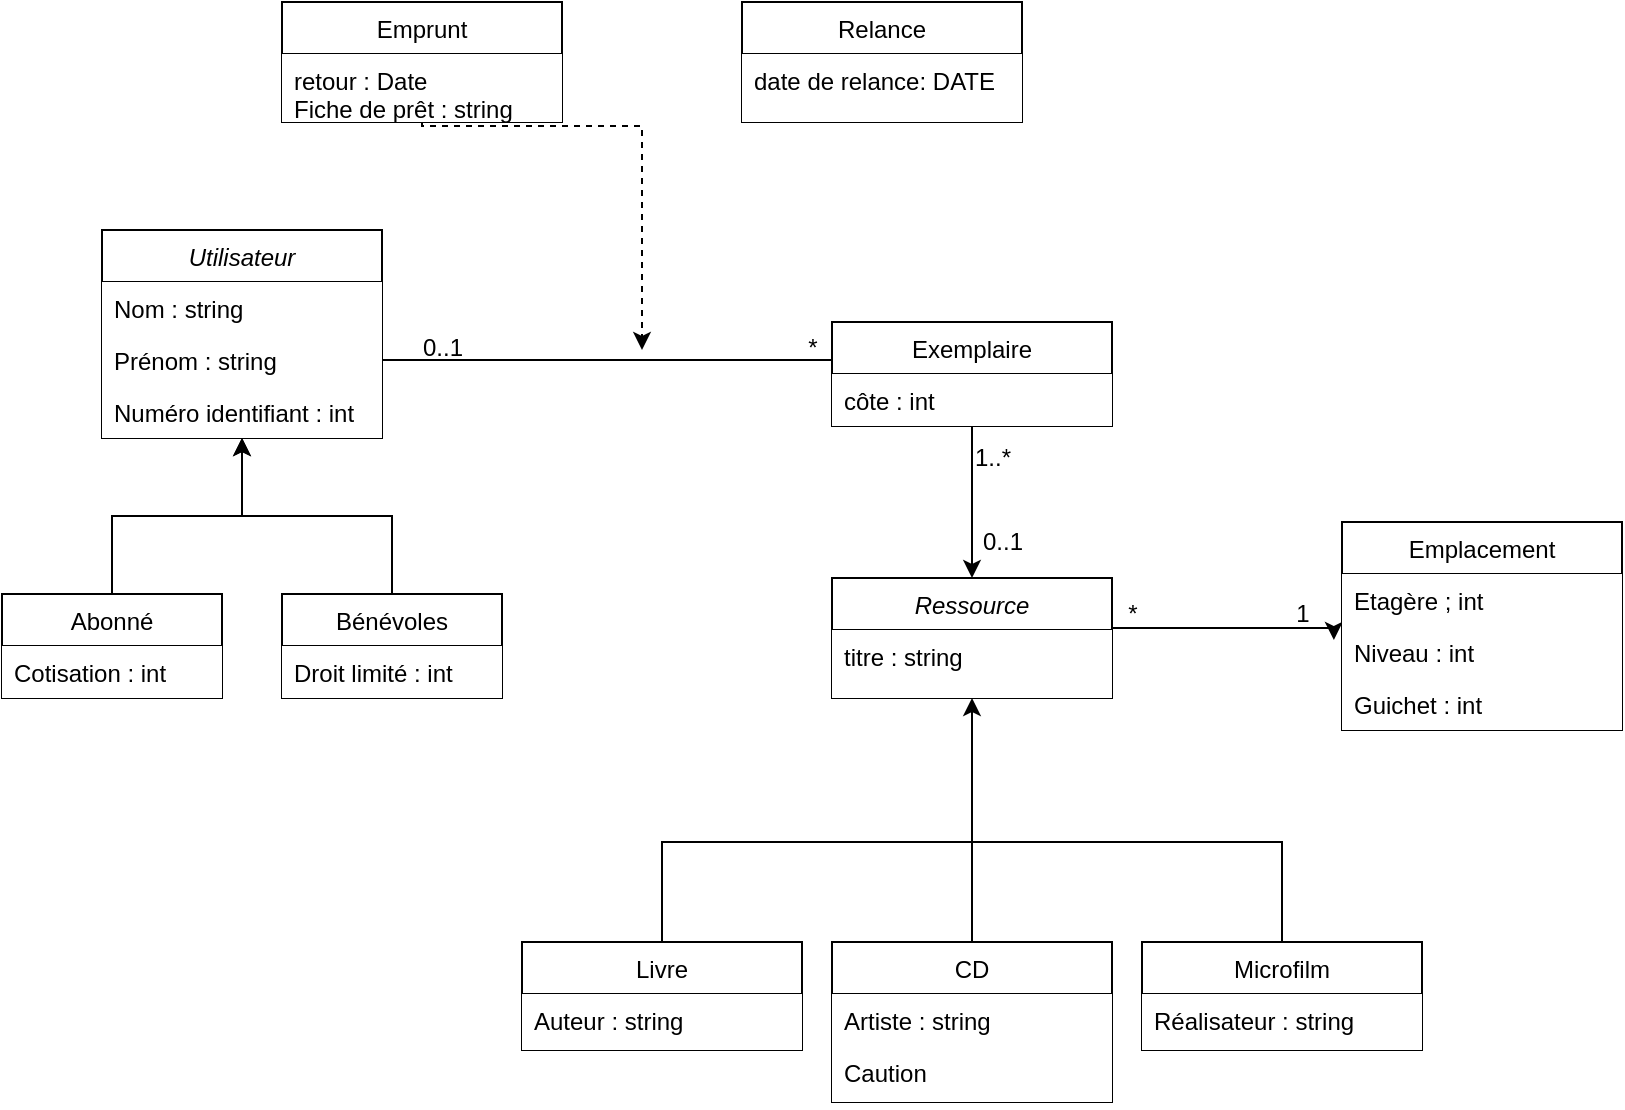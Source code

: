 <mxfile version="13.2.1" type="device"><diagram name="Page-1" id="c4acf3e9-155e-7222-9cf6-157b1a14988f"><mxGraphModel dx="1422" dy="763" grid="1" gridSize="10" guides="1" tooltips="1" connect="1" arrows="1" fold="1" page="1" pageScale="1" pageWidth="850" pageHeight="1100" background="#ffffff" math="0" shadow="0"><root><mxCell id="0"/><mxCell id="1" parent="0"/><mxCell id="MKpdYYGa3Cpa7YdlD8XG-58" style="edgeStyle=orthogonalEdgeStyle;rounded=0;orthogonalLoop=1;jettySize=auto;html=1;entryX=-0.029;entryY=0.269;entryDx=0;entryDy=0;entryPerimeter=0;endArrow=classic;endFill=1;" parent="1" source="MKpdYYGa3Cpa7YdlD8XG-38" target="MKpdYYGa3Cpa7YdlD8XG-31" edge="1"><mxGeometry relative="1" as="geometry"><Array as="points"><mxPoint x="666" y="333"/></Array></mxGeometry></mxCell><mxCell id="MKpdYYGa3Cpa7YdlD8XG-56" style="edgeStyle=orthogonalEdgeStyle;rounded=0;orthogonalLoop=1;jettySize=auto;html=1;exitX=0.5;exitY=0;exitDx=0;exitDy=0;endArrow=none;endFill=0;" parent="1" source="MKpdYYGa3Cpa7YdlD8XG-12" edge="1"><mxGeometry relative="1" as="geometry"><mxPoint x="485" y="400" as="targetPoint"/><Array as="points"><mxPoint x="485" y="400"/></Array></mxGeometry></mxCell><mxCell id="MKpdYYGa3Cpa7YdlD8XG-55" style="edgeStyle=orthogonalEdgeStyle;rounded=0;orthogonalLoop=1;jettySize=auto;html=1;exitX=0.5;exitY=0;exitDx=0;exitDy=0;entryX=0.5;entryY=1;entryDx=0;entryDy=0;" parent="1" source="MKpdYYGa3Cpa7YdlD8XG-16" target="MKpdYYGa3Cpa7YdlD8XG-38" edge="1"><mxGeometry relative="1" as="geometry"><mxPoint x="560" y="414" as="targetPoint"/><Array as="points"><mxPoint x="330" y="440"/><mxPoint x="485" y="440"/></Array></mxGeometry></mxCell><mxCell id="MKpdYYGa3Cpa7YdlD8XG-51" style="edgeStyle=orthogonalEdgeStyle;rounded=0;orthogonalLoop=1;jettySize=auto;html=1;exitX=0.5;exitY=0;exitDx=0;exitDy=0;entryX=0.5;entryY=1;entryDx=0;entryDy=0;" parent="1" source="MKpdYYGa3Cpa7YdlD8XG-24" target="MKpdYYGa3Cpa7YdlD8XG-42" edge="1"><mxGeometry relative="1" as="geometry"/></mxCell><mxCell id="MKpdYYGa3Cpa7YdlD8XG-52" style="edgeStyle=orthogonalEdgeStyle;rounded=0;orthogonalLoop=1;jettySize=auto;html=1;exitX=1;exitY=0.5;exitDx=0;exitDy=0;entryX=0;entryY=0.5;entryDx=0;entryDy=0;" parent="1" source="MKpdYYGa3Cpa7YdlD8XG-44" edge="1"><mxGeometry relative="1" as="geometry"><mxPoint x="490" y="199" as="targetPoint"/></mxGeometry></mxCell><mxCell id="MKpdYYGa3Cpa7YdlD8XG-53" style="edgeStyle=orthogonalEdgeStyle;rounded=0;orthogonalLoop=1;jettySize=auto;html=1;exitX=0.5;exitY=1;exitDx=0;exitDy=0;entryX=0.5;entryY=0;entryDx=0;entryDy=0;" parent="1" source="MKpdYYGa3Cpa7YdlD8XG-34" target="MKpdYYGa3Cpa7YdlD8XG-38" edge="1"><mxGeometry relative="1" as="geometry"/></mxCell><mxCell id="MKpdYYGa3Cpa7YdlD8XG-69" style="edgeStyle=orthogonalEdgeStyle;rounded=0;orthogonalLoop=1;jettySize=auto;html=1;exitX=0.5;exitY=1;exitDx=0;exitDy=0;endArrow=classic;endFill=1;dashed=1;" parent="1" source="MKpdYYGa3Cpa7YdlD8XG-65" edge="1"><mxGeometry relative="1" as="geometry"><mxPoint x="320" y="194" as="targetPoint"/><Array as="points"><mxPoint x="320" y="82"/><mxPoint x="320" y="194"/></Array></mxGeometry></mxCell><mxCell id="MKpdYYGa3Cpa7YdlD8XG-70" value="0..1" style="text;html=1;align=center;verticalAlign=middle;resizable=0;points=[];autosize=1;" parent="1" vertex="1"><mxGeometry x="200" y="183" width="40" height="20" as="geometry"/></mxCell><mxCell id="MKpdYYGa3Cpa7YdlD8XG-71" value="1" style="text;html=1;align=center;verticalAlign=middle;resizable=0;points=[];autosize=1;" parent="1" vertex="1"><mxGeometry x="640" y="316" width="20" height="20" as="geometry"/></mxCell><mxCell id="MKpdYYGa3Cpa7YdlD8XG-72" value="*" style="text;html=1;align=center;verticalAlign=middle;resizable=0;points=[];autosize=1;" parent="1" vertex="1"><mxGeometry x="555" y="316" width="20" height="20" as="geometry"/></mxCell><mxCell id="MKpdYYGa3Cpa7YdlD8XG-73" value="*" style="text;html=1;align=center;verticalAlign=middle;resizable=0;points=[];autosize=1;" parent="1" vertex="1"><mxGeometry x="395" y="183" width="20" height="20" as="geometry"/></mxCell><mxCell id="MKpdYYGa3Cpa7YdlD8XG-76" value="1..*" style="text;html=1;align=center;verticalAlign=middle;resizable=0;points=[];autosize=1;" parent="1" vertex="1"><mxGeometry x="480" y="238" width="30" height="20" as="geometry"/></mxCell><mxCell id="MKpdYYGa3Cpa7YdlD8XG-77" value="0..1" style="text;html=1;align=center;verticalAlign=middle;resizable=0;points=[];autosize=1;" parent="1" vertex="1"><mxGeometry x="480" y="280" width="40" height="20" as="geometry"/></mxCell><mxCell id="MKpdYYGa3Cpa7YdlD8XG-24" value="Abonné" style="swimlane;fontStyle=0;childLayout=stackLayout;horizontal=1;startSize=26;fillColor=#ffffff;horizontalStack=0;resizeParent=1;resizeParentMax=0;resizeLast=0;collapsible=1;marginBottom=0;" parent="1" vertex="1"><mxGeometry y="316" width="110" height="52" as="geometry"/></mxCell><mxCell id="MKpdYYGa3Cpa7YdlD8XG-26" value="Cotisation : int" style="text;strokeColor=none;fillColor=#ffffff;align=left;verticalAlign=top;spacingLeft=4;spacingRight=4;overflow=hidden;rotatable=0;points=[[0,0.5],[1,0.5]];portConstraint=eastwest;" parent="MKpdYYGa3Cpa7YdlD8XG-24" vertex="1"><mxGeometry y="26" width="110" height="26" as="geometry"/></mxCell><mxCell id="MKpdYYGa3Cpa7YdlD8XG-82" style="edgeStyle=orthogonalEdgeStyle;rounded=0;orthogonalLoop=1;jettySize=auto;html=1;exitX=0.5;exitY=0;exitDx=0;exitDy=0;entryX=0.5;entryY=1;entryDx=0;entryDy=0;endArrow=classic;endFill=1;" parent="1" source="MKpdYYGa3Cpa7YdlD8XG-78" target="MKpdYYGa3Cpa7YdlD8XG-42" edge="1"><mxGeometry relative="1" as="geometry"/></mxCell><mxCell id="MKpdYYGa3Cpa7YdlD8XG-78" value="Bénévoles" style="swimlane;fontStyle=0;childLayout=stackLayout;horizontal=1;startSize=26;fillColor=#ffffff;horizontalStack=0;resizeParent=1;resizeParentMax=0;resizeLast=0;collapsible=1;marginBottom=0;" parent="1" vertex="1"><mxGeometry x="140" y="316" width="110" height="52" as="geometry"/></mxCell><mxCell id="MKpdYYGa3Cpa7YdlD8XG-79" value="Droit limité : int" style="text;strokeColor=none;fillColor=#ffffff;align=left;verticalAlign=top;spacingLeft=4;spacingRight=4;overflow=hidden;rotatable=0;points=[[0,0.5],[1,0.5]];portConstraint=eastwest;" parent="MKpdYYGa3Cpa7YdlD8XG-78" vertex="1"><mxGeometry y="26" width="110" height="26" as="geometry"/></mxCell><mxCell id="MKpdYYGa3Cpa7YdlD8XG-38" value="Ressource" style="swimlane;fontStyle=2;childLayout=stackLayout;horizontal=1;startSize=26;fillColor=#ffffff;horizontalStack=0;resizeParent=1;resizeParentMax=0;resizeLast=0;collapsible=1;marginBottom=0;" parent="1" vertex="1"><mxGeometry x="415" y="308" width="140" height="60" as="geometry"/></mxCell><mxCell id="MKpdYYGa3Cpa7YdlD8XG-39" value="titre : string&#xA;" style="text;strokeColor=none;fillColor=#ffffff;align=left;verticalAlign=top;spacingLeft=4;spacingRight=4;overflow=hidden;rotatable=0;points=[[0,0.5],[1,0.5]];portConstraint=eastwest;" parent="MKpdYYGa3Cpa7YdlD8XG-38" vertex="1"><mxGeometry y="26" width="140" height="34" as="geometry"/></mxCell><mxCell id="MKpdYYGa3Cpa7YdlD8XG-29" value="Emplacement" style="swimlane;fontStyle=0;childLayout=stackLayout;horizontal=1;startSize=26;fillColor=#ffffff;horizontalStack=0;resizeParent=1;resizeParentMax=0;resizeLast=0;collapsible=1;marginBottom=0;" parent="1" vertex="1"><mxGeometry x="670" y="280" width="140" height="104" as="geometry"/></mxCell><mxCell id="MKpdYYGa3Cpa7YdlD8XG-30" value="Etagère ; int" style="text;strokeColor=none;fillColor=#ffffff;align=left;verticalAlign=top;spacingLeft=4;spacingRight=4;overflow=hidden;rotatable=0;points=[[0,0.5],[1,0.5]];portConstraint=eastwest;" parent="MKpdYYGa3Cpa7YdlD8XG-29" vertex="1"><mxGeometry y="26" width="140" height="26" as="geometry"/></mxCell><mxCell id="MKpdYYGa3Cpa7YdlD8XG-31" value="Niveau : int" style="text;strokeColor=none;fillColor=#ffffff;align=left;verticalAlign=top;spacingLeft=4;spacingRight=4;overflow=hidden;rotatable=0;points=[[0,0.5],[1,0.5]];portConstraint=eastwest;" parent="MKpdYYGa3Cpa7YdlD8XG-29" vertex="1"><mxGeometry y="52" width="140" height="26" as="geometry"/></mxCell><mxCell id="MKpdYYGa3Cpa7YdlD8XG-32" value="Guichet : int" style="text;strokeColor=none;fillColor=#ffffff;align=left;verticalAlign=top;spacingLeft=4;spacingRight=4;overflow=hidden;rotatable=0;points=[[0,0.5],[1,0.5]];portConstraint=eastwest;" parent="MKpdYYGa3Cpa7YdlD8XG-29" vertex="1"><mxGeometry y="78" width="140" height="26" as="geometry"/></mxCell><mxCell id="MKpdYYGa3Cpa7YdlD8XG-34" value="Exemplaire" style="swimlane;fontStyle=0;childLayout=stackLayout;horizontal=1;startSize=26;fillColor=#ffffff;horizontalStack=0;resizeParent=1;resizeParentMax=0;resizeLast=0;collapsible=1;marginBottom=0;" parent="1" vertex="1"><mxGeometry x="415" y="180" width="140" height="52" as="geometry"/></mxCell><mxCell id="MKpdYYGa3Cpa7YdlD8XG-35" value="côte : int" style="text;strokeColor=none;fillColor=#ffffff;align=left;verticalAlign=top;spacingLeft=4;spacingRight=4;overflow=hidden;rotatable=0;points=[[0,0.5],[1,0.5]];portConstraint=eastwest;" parent="MKpdYYGa3Cpa7YdlD8XG-34" vertex="1"><mxGeometry y="26" width="140" height="26" as="geometry"/></mxCell><mxCell id="MKpdYYGa3Cpa7YdlD8XG-12" value="CD" style="swimlane;fontStyle=0;childLayout=stackLayout;horizontal=1;startSize=26;fillColor=#ffffff;horizontalStack=0;resizeParent=1;resizeParentMax=0;resizeLast=0;collapsible=1;marginBottom=0;" parent="1" vertex="1"><mxGeometry x="415" y="490" width="140" height="80" as="geometry"/></mxCell><mxCell id="MKpdYYGa3Cpa7YdlD8XG-14" value="Artiste : string" style="text;strokeColor=none;fillColor=#ffffff;align=left;verticalAlign=top;spacingLeft=4;spacingRight=4;overflow=hidden;rotatable=0;points=[[0,0.5],[1,0.5]];portConstraint=eastwest;" parent="MKpdYYGa3Cpa7YdlD8XG-12" vertex="1"><mxGeometry y="26" width="140" height="26" as="geometry"/></mxCell><mxCell id="MKpdYYGa3Cpa7YdlD8XG-15" value="Caution " style="text;strokeColor=none;fillColor=#ffffff;align=left;verticalAlign=top;spacingLeft=4;spacingRight=4;overflow=hidden;rotatable=0;points=[[0,0.5],[1,0.5]];portConstraint=eastwest;" parent="MKpdYYGa3Cpa7YdlD8XG-12" vertex="1"><mxGeometry y="52" width="140" height="28" as="geometry"/></mxCell><mxCell id="MKpdYYGa3Cpa7YdlD8XG-16" value="Livre" style="swimlane;fontStyle=0;childLayout=stackLayout;horizontal=1;startSize=26;fillColor=#ffffff;horizontalStack=0;resizeParent=1;resizeParentMax=0;resizeLast=0;collapsible=1;marginBottom=0;" parent="1" vertex="1"><mxGeometry x="260" y="490" width="140" height="54" as="geometry"/></mxCell><mxCell id="MKpdYYGa3Cpa7YdlD8XG-18" value="Auteur : string" style="text;strokeColor=none;fillColor=#ffffff;align=left;verticalAlign=top;spacingLeft=4;spacingRight=4;overflow=hidden;rotatable=0;points=[[0,0.5],[1,0.5]];portConstraint=eastwest;" parent="MKpdYYGa3Cpa7YdlD8XG-16" vertex="1"><mxGeometry y="26" width="140" height="26" as="geometry"/></mxCell><mxCell id="MKpdYYGa3Cpa7YdlD8XG-19" value="" style="text;strokeColor=none;fillColor=#ffffff;align=left;verticalAlign=top;spacingLeft=4;spacingRight=4;overflow=hidden;rotatable=0;points=[[0,0.5],[1,0.5]];portConstraint=eastwest;" parent="MKpdYYGa3Cpa7YdlD8XG-16" vertex="1"><mxGeometry y="52" width="140" height="2" as="geometry"/></mxCell><mxCell id="MKpdYYGa3Cpa7YdlD8XG-84" style="edgeStyle=orthogonalEdgeStyle;rounded=0;orthogonalLoop=1;jettySize=auto;html=1;exitX=0.5;exitY=0;exitDx=0;exitDy=0;endArrow=none;endFill=0;" parent="1" source="MKpdYYGa3Cpa7YdlD8XG-8" edge="1"><mxGeometry relative="1" as="geometry"><mxPoint x="485" y="429" as="targetPoint"/><Array as="points"><mxPoint x="640" y="440"/><mxPoint x="485" y="440"/></Array></mxGeometry></mxCell><mxCell id="MKpdYYGa3Cpa7YdlD8XG-8" value="Microfilm" style="swimlane;fontStyle=0;childLayout=stackLayout;horizontal=1;startSize=26;fillColor=#ffffff;horizontalStack=0;resizeParent=1;resizeParentMax=0;resizeLast=0;collapsible=1;marginBottom=0;" parent="1" vertex="1"><mxGeometry x="570" y="490" width="140" height="54" as="geometry"/></mxCell><mxCell id="MKpdYYGa3Cpa7YdlD8XG-10" value="Réalisateur : string" style="text;strokeColor=none;fillColor=#ffffff;align=left;verticalAlign=top;spacingLeft=4;spacingRight=4;overflow=hidden;rotatable=0;points=[[0,0.5],[1,0.5]];portConstraint=eastwest;" parent="MKpdYYGa3Cpa7YdlD8XG-8" vertex="1"><mxGeometry y="26" width="140" height="26" as="geometry"/></mxCell><mxCell id="MKpdYYGa3Cpa7YdlD8XG-11" value="" style="text;strokeColor=none;fillColor=#ffffff;align=left;verticalAlign=top;spacingLeft=4;spacingRight=4;overflow=hidden;rotatable=0;points=[[0,0.5],[1,0.5]];portConstraint=eastwest;" parent="MKpdYYGa3Cpa7YdlD8XG-8" vertex="1"><mxGeometry y="52" width="140" height="2" as="geometry"/></mxCell><mxCell id="MKpdYYGa3Cpa7YdlD8XG-42" value="Utilisateur" style="swimlane;fontStyle=2;childLayout=stackLayout;horizontal=1;startSize=26;fillColor=#ffffff;horizontalStack=0;resizeParent=1;resizeParentMax=0;resizeLast=0;collapsible=1;marginBottom=0;" parent="1" vertex="1"><mxGeometry x="50" y="134" width="140" height="104" as="geometry"/></mxCell><mxCell id="MKpdYYGa3Cpa7YdlD8XG-43" value="Nom : string" style="text;strokeColor=none;fillColor=#ffffff;align=left;verticalAlign=top;spacingLeft=4;spacingRight=4;overflow=hidden;rotatable=0;points=[[0,0.5],[1,0.5]];portConstraint=eastwest;" parent="MKpdYYGa3Cpa7YdlD8XG-42" vertex="1"><mxGeometry y="26" width="140" height="26" as="geometry"/></mxCell><mxCell id="MKpdYYGa3Cpa7YdlD8XG-44" value="Prénom : string" style="text;strokeColor=none;fillColor=#ffffff;align=left;verticalAlign=top;spacingLeft=4;spacingRight=4;overflow=hidden;rotatable=0;points=[[0,0.5],[1,0.5]];portConstraint=eastwest;" parent="MKpdYYGa3Cpa7YdlD8XG-42" vertex="1"><mxGeometry y="52" width="140" height="26" as="geometry"/></mxCell><mxCell id="MKpdYYGa3Cpa7YdlD8XG-45" value="Numéro identifiant : int" style="text;strokeColor=none;fillColor=#ffffff;align=left;verticalAlign=top;spacingLeft=4;spacingRight=4;overflow=hidden;rotatable=0;points=[[0,0.5],[1,0.5]];portConstraint=eastwest;" parent="MKpdYYGa3Cpa7YdlD8XG-42" vertex="1"><mxGeometry y="78" width="140" height="26" as="geometry"/></mxCell><mxCell id="MKpdYYGa3Cpa7YdlD8XG-65" value="Emprunt" style="swimlane;fontStyle=0;childLayout=stackLayout;horizontal=1;startSize=26;fillColor=#ffffff;horizontalStack=0;resizeParent=1;resizeParentMax=0;resizeLast=0;collapsible=1;marginBottom=0;" parent="1" vertex="1"><mxGeometry x="140" y="20" width="140" height="60" as="geometry"/></mxCell><mxCell id="MKpdYYGa3Cpa7YdlD8XG-66" value="retour : Date&#xA;Fiche de prêt : string" style="text;strokeColor=none;fillColor=#ffffff;align=left;verticalAlign=top;spacingLeft=4;spacingRight=4;overflow=hidden;rotatable=0;points=[[0,0.5],[1,0.5]];portConstraint=eastwest;" parent="MKpdYYGa3Cpa7YdlD8XG-65" vertex="1"><mxGeometry y="26" width="140" height="34" as="geometry"/></mxCell><mxCell id="iTiTATFmpZiOCaj4n5QJ-2" value="Relance" style="swimlane;fontStyle=0;childLayout=stackLayout;horizontal=1;startSize=26;fillColor=#ffffff;horizontalStack=0;resizeParent=1;resizeParentMax=0;resizeLast=0;collapsible=1;marginBottom=0;" vertex="1" parent="1"><mxGeometry x="370" y="20" width="140" height="60" as="geometry"/></mxCell><mxCell id="iTiTATFmpZiOCaj4n5QJ-3" value="date de relance: DATE&#xA;" style="text;strokeColor=none;fillColor=#ffffff;align=left;verticalAlign=top;spacingLeft=4;spacingRight=4;overflow=hidden;rotatable=0;points=[[0,0.5],[1,0.5]];portConstraint=eastwest;" vertex="1" parent="iTiTATFmpZiOCaj4n5QJ-2"><mxGeometry y="26" width="140" height="34" as="geometry"/></mxCell></root></mxGraphModel></diagram></mxfile>